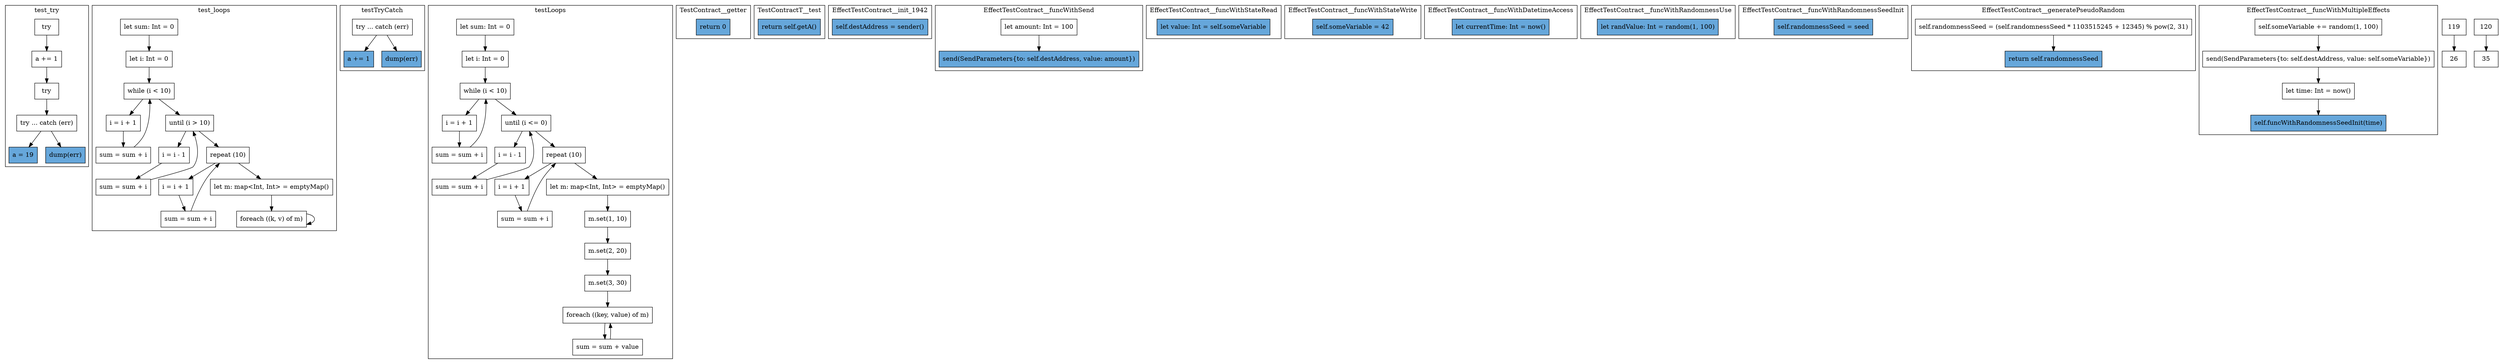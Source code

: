digraph "syntax" {
    node [shape=box];
    subgraph "cluster_test_try" {
        label="test_try";
        "test_try_68" [label="try"];
        "test_try_69" [label="a += 1"];
        "test_try_70" [label="try"];
        "test_try_71" [label="try ... catch (err)"];
        "test_try_72" [label="a = 19",style=filled,fillcolor="#66A7DB"];
        "test_try_73" [label="dump(err)",style=filled,fillcolor="#66A7DB"];
        "test_try_68" -> "test_try_69";
        "test_try_69" -> "test_try_70";
        "test_try_70" -> "test_try_71";
        "test_try_71" -> "test_try_72";
        "test_try_71" -> "test_try_73";
    }
    subgraph "cluster_test_loops" {
        label="test_loops";
        "test_loops_74" [label="let sum: Int = 0"];
        "test_loops_75" [label="let i: Int = 0"];
        "test_loops_76" [label="while (i < 10)"];
        "test_loops_77" [label="i = i + 1"];
        "test_loops_78" [label="sum = sum + i"];
        "test_loops_79" [label="until (i > 10)"];
        "test_loops_80" [label="i = i - 1"];
        "test_loops_81" [label="sum = sum + i"];
        "test_loops_82" [label="repeat (10)"];
        "test_loops_83" [label="i = i + 1"];
        "test_loops_84" [label="sum = sum + i"];
        "test_loops_85" [label="let m: map<Int, Int> = emptyMap()"];
        "test_loops_86" [label="foreach ((k, v) of m)"];
        "test_loops_74" -> "test_loops_75";
        "test_loops_75" -> "test_loops_76";
        "test_loops_76" -> "test_loops_77";
        "test_loops_77" -> "test_loops_78";
        "test_loops_78" -> "test_loops_76";
        "test_loops_76" -> "test_loops_79";
        "test_loops_79" -> "test_loops_80";
        "test_loops_80" -> "test_loops_81";
        "test_loops_81" -> "test_loops_79";
        "test_loops_79" -> "test_loops_82";
        "test_loops_82" -> "test_loops_83";
        "test_loops_83" -> "test_loops_84";
        "test_loops_84" -> "test_loops_82";
        "test_loops_82" -> "test_loops_85";
        "test_loops_85" -> "test_loops_86";
        "test_loops_86" -> "test_loops_86";
    }
    subgraph "cluster_testTryCatch" {
        label="testTryCatch";
        "testTryCatch_87" [label="try ... catch (err)"];
        "testTryCatch_88" [label="a += 1",style=filled,fillcolor="#66A7DB"];
        "testTryCatch_89" [label="dump(err)",style=filled,fillcolor="#66A7DB"];
        "testTryCatch_87" -> "testTryCatch_88";
        "testTryCatch_87" -> "testTryCatch_89";
    }
    subgraph "cluster_testLoops" {
        label="testLoops";
        "testLoops_90" [label="let sum: Int = 0"];
        "testLoops_91" [label="let i: Int = 0"];
        "testLoops_92" [label="while (i < 10)"];
        "testLoops_93" [label="i = i + 1"];
        "testLoops_94" [label="sum = sum + i"];
        "testLoops_95" [label="until (i <= 0)"];
        "testLoops_96" [label="i = i - 1"];
        "testLoops_97" [label="sum = sum + i"];
        "testLoops_98" [label="repeat (10)"];
        "testLoops_99" [label="i = i + 1"];
        "testLoops_100" [label="sum = sum + i"];
        "testLoops_101" [label="let m: map<Int, Int> = emptyMap()"];
        "testLoops_102" [label="m.set(1, 10)"];
        "testLoops_103" [label="m.set(2, 20)"];
        "testLoops_104" [label="m.set(3, 30)"];
        "testLoops_105" [label="foreach ((key, value) of m)"];
        "testLoops_106" [label="sum = sum + value"];
        "testLoops_90" -> "testLoops_91";
        "testLoops_91" -> "testLoops_92";
        "testLoops_92" -> "testLoops_93";
        "testLoops_93" -> "testLoops_94";
        "testLoops_94" -> "testLoops_92";
        "testLoops_92" -> "testLoops_95";
        "testLoops_95" -> "testLoops_96";
        "testLoops_96" -> "testLoops_97";
        "testLoops_97" -> "testLoops_95";
        "testLoops_95" -> "testLoops_98";
        "testLoops_98" -> "testLoops_99";
        "testLoops_99" -> "testLoops_100";
        "testLoops_100" -> "testLoops_98";
        "testLoops_98" -> "testLoops_101";
        "testLoops_101" -> "testLoops_102";
        "testLoops_102" -> "testLoops_103";
        "testLoops_103" -> "testLoops_104";
        "testLoops_104" -> "testLoops_105";
        "testLoops_105" -> "testLoops_106";
        "testLoops_106" -> "testLoops_105";
    }
    subgraph "cluster_TestContract__getter" {
        label="TestContract__getter";
        "TestContract__getter_107" [label="return 0",style=filled,fillcolor="#66A7DB"];
    }
    subgraph "cluster_TestContractF__test" {
        label="TestContractF__test";
    }
    subgraph "cluster_TestContractT__test" {
        label="TestContractT__test";
        "TestContractT__test_108" [label="return self.getA()",style=filled,fillcolor="#66A7DB"];
    }
    subgraph "cluster_TestContractT__receive_external_fallback_1722" {
        label="TestContractT__receive_external_fallback_1722";
    }
    subgraph "cluster_EffectTestContract__init_1942" {
        label="EffectTestContract__init_1942";
        "EffectTestContract__init_1942_109" [label="self.destAddress = sender()",style=filled,fillcolor="#66A7DB"];
    }
    subgraph "cluster_EffectTestContract__funcWithSend" {
        label="EffectTestContract__funcWithSend";
        "EffectTestContract__funcWithSend_110" [label="let amount: Int = 100"];
        "EffectTestContract__funcWithSend_111" [label="send(SendParameters{to: self.destAddress, value: amount})",style=filled,fillcolor="#66A7DB"];
        "EffectTestContract__funcWithSend_110" -> "EffectTestContract__funcWithSend_111";
    }
    subgraph "cluster_EffectTestContract__funcWithStateRead" {
        label="EffectTestContract__funcWithStateRead";
        "EffectTestContract__funcWithStateRead_112" [label="let value: Int = self.someVariable",style=filled,fillcolor="#66A7DB"];
    }
    subgraph "cluster_EffectTestContract__funcWithStateWrite" {
        label="EffectTestContract__funcWithStateWrite";
        "EffectTestContract__funcWithStateWrite_113" [label="self.someVariable = 42",style=filled,fillcolor="#66A7DB"];
    }
    subgraph "cluster_EffectTestContract__funcWithDatetimeAccess" {
        label="EffectTestContract__funcWithDatetimeAccess";
        "EffectTestContract__funcWithDatetimeAccess_114" [label="let currentTime: Int = now()",style=filled,fillcolor="#66A7DB"];
    }
    subgraph "cluster_EffectTestContract__funcWithRandomnessUse" {
        label="EffectTestContract__funcWithRandomnessUse";
        "EffectTestContract__funcWithRandomnessUse_115" [label="let randValue: Int = random(1, 100)",style=filled,fillcolor="#66A7DB"];
    }
    subgraph "cluster_EffectTestContract__funcWithRandomnessSeedInit" {
        label="EffectTestContract__funcWithRandomnessSeedInit";
        "EffectTestContract__funcWithRandomnessSeedInit_116" [label="self.randomnessSeed = seed",style=filled,fillcolor="#66A7DB"];
    }
    subgraph "cluster_EffectTestContract__generatePseudoRandom" {
        label="EffectTestContract__generatePseudoRandom";
        "EffectTestContract__generatePseudoRandom_117" [label="self.randomnessSeed = (self.randomnessSeed * 1103515245 + 12345) % pow(2, 31)"];
        "EffectTestContract__generatePseudoRandom_118" [label="return self.randomnessSeed",style=filled,fillcolor="#66A7DB"];
        "EffectTestContract__generatePseudoRandom_117" -> "EffectTestContract__generatePseudoRandom_118";
    }
    subgraph "cluster_EffectTestContract__funcWithMultipleEffects" {
        label="EffectTestContract__funcWithMultipleEffects";
        "EffectTestContract__funcWithMultipleEffects_119" [label="self.someVariable += random(1, 100)"];
        "EffectTestContract__funcWithMultipleEffects_120" [label="send(SendParameters{to: self.destAddress, value: self.someVariable})"];
        "EffectTestContract__funcWithMultipleEffects_121" [label="let time: Int = now()"];
        "EffectTestContract__funcWithMultipleEffects_122" [label="self.funcWithRandomnessSeedInit(time)",style=filled,fillcolor="#66A7DB"];
        "EffectTestContract__funcWithMultipleEffects_119" -> "EffectTestContract__funcWithMultipleEffects_120";
        "EffectTestContract__funcWithMultipleEffects_120" -> "EffectTestContract__funcWithMultipleEffects_121";
        "EffectTestContract__funcWithMultipleEffects_121" -> "EffectTestContract__funcWithMultipleEffects_122";
    }
"119" -> "26";
"120" -> "35";
}
